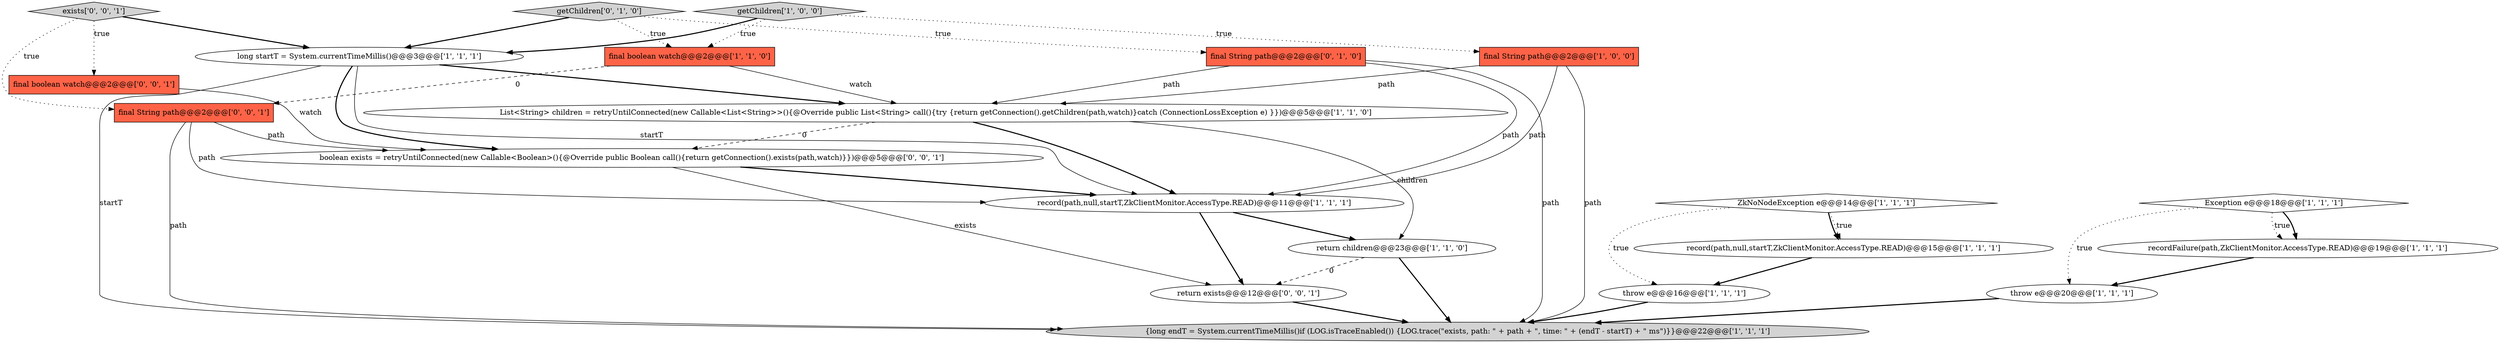 digraph {
16 [style = filled, label = "exists['0', '0', '1']", fillcolor = lightgray, shape = diamond image = "AAA0AAABBB3BBB"];
4 [style = filled, label = "record(path,null,startT,ZkClientMonitor.AccessType.READ)@@@11@@@['1', '1', '1']", fillcolor = white, shape = ellipse image = "AAA0AAABBB1BBB"];
10 [style = filled, label = "long startT = System.currentTimeMillis()@@@3@@@['1', '1', '1']", fillcolor = white, shape = ellipse image = "AAA0AAABBB1BBB"];
14 [style = filled, label = "final String path@@@2@@@['0', '1', '0']", fillcolor = tomato, shape = box image = "AAA0AAABBB2BBB"];
3 [style = filled, label = "record(path,null,startT,ZkClientMonitor.AccessType.READ)@@@15@@@['1', '1', '1']", fillcolor = white, shape = ellipse image = "AAA0AAABBB1BBB"];
9 [style = filled, label = "return children@@@23@@@['1', '1', '0']", fillcolor = white, shape = ellipse image = "AAA0AAABBB1BBB"];
2 [style = filled, label = "recordFailure(path,ZkClientMonitor.AccessType.READ)@@@19@@@['1', '1', '1']", fillcolor = white, shape = ellipse image = "AAA0AAABBB1BBB"];
17 [style = filled, label = "boolean exists = retryUntilConnected(new Callable<Boolean>(){@Override public Boolean call(){return getConnection().exists(path,watch)}})@@@5@@@['0', '0', '1']", fillcolor = white, shape = ellipse image = "AAA0AAABBB3BBB"];
6 [style = filled, label = "getChildren['1', '0', '0']", fillcolor = lightgray, shape = diamond image = "AAA0AAABBB1BBB"];
5 [style = filled, label = "final String path@@@2@@@['1', '0', '0']", fillcolor = tomato, shape = box image = "AAA0AAABBB1BBB"];
15 [style = filled, label = "getChildren['0', '1', '0']", fillcolor = lightgray, shape = diamond image = "AAA0AAABBB2BBB"];
8 [style = filled, label = "{long endT = System.currentTimeMillis()if (LOG.isTraceEnabled()) {LOG.trace(\"exists, path: \" + path + \", time: \" + (endT - startT) + \" ms\")}}@@@22@@@['1', '1', '1']", fillcolor = lightgray, shape = ellipse image = "AAA0AAABBB1BBB"];
20 [style = filled, label = "return exists@@@12@@@['0', '0', '1']", fillcolor = white, shape = ellipse image = "AAA0AAABBB3BBB"];
13 [style = filled, label = "final boolean watch@@@2@@@['1', '1', '0']", fillcolor = tomato, shape = box image = "AAA0AAABBB1BBB"];
18 [style = filled, label = "final boolean watch@@@2@@@['0', '0', '1']", fillcolor = tomato, shape = box image = "AAA0AAABBB3BBB"];
0 [style = filled, label = "List<String> children = retryUntilConnected(new Callable<List<String>>(){@Override public List<String> call(){try {return getConnection().getChildren(path,watch)}catch (ConnectionLossException e) }})@@@5@@@['1', '1', '0']", fillcolor = white, shape = ellipse image = "AAA0AAABBB1BBB"];
11 [style = filled, label = "throw e@@@16@@@['1', '1', '1']", fillcolor = white, shape = ellipse image = "AAA0AAABBB1BBB"];
19 [style = filled, label = "final String path@@@2@@@['0', '0', '1']", fillcolor = tomato, shape = box image = "AAA0AAABBB3BBB"];
1 [style = filled, label = "throw e@@@20@@@['1', '1', '1']", fillcolor = white, shape = ellipse image = "AAA0AAABBB1BBB"];
7 [style = filled, label = "Exception e@@@18@@@['1', '1', '1']", fillcolor = white, shape = diamond image = "AAA0AAABBB1BBB"];
12 [style = filled, label = "ZkNoNodeException e@@@14@@@['1', '1', '1']", fillcolor = white, shape = diamond image = "AAA0AAABBB1BBB"];
19->17 [style = solid, label="path"];
7->2 [style = dotted, label="true"];
5->8 [style = solid, label="path"];
3->11 [style = bold, label=""];
0->4 [style = bold, label=""];
15->13 [style = dotted, label="true"];
13->0 [style = solid, label="watch"];
10->17 [style = bold, label=""];
18->17 [style = solid, label="watch"];
12->11 [style = dotted, label="true"];
14->8 [style = solid, label="path"];
10->4 [style = solid, label="startT"];
1->8 [style = bold, label=""];
16->18 [style = dotted, label="true"];
19->8 [style = solid, label="path"];
20->8 [style = bold, label=""];
13->19 [style = dashed, label="0"];
7->1 [style = dotted, label="true"];
14->4 [style = solid, label="path"];
5->0 [style = solid, label="path"];
4->20 [style = bold, label=""];
16->10 [style = bold, label=""];
6->10 [style = bold, label=""];
17->4 [style = bold, label=""];
6->13 [style = dotted, label="true"];
6->5 [style = dotted, label="true"];
5->4 [style = solid, label="path"];
11->8 [style = bold, label=""];
12->3 [style = bold, label=""];
4->9 [style = bold, label=""];
2->1 [style = bold, label=""];
0->17 [style = dashed, label="0"];
9->20 [style = dashed, label="0"];
17->20 [style = solid, label="exists"];
0->9 [style = solid, label="children"];
14->0 [style = solid, label="path"];
9->8 [style = bold, label=""];
15->14 [style = dotted, label="true"];
10->8 [style = solid, label="startT"];
15->10 [style = bold, label=""];
19->4 [style = solid, label="path"];
10->0 [style = bold, label=""];
12->3 [style = dotted, label="true"];
16->19 [style = dotted, label="true"];
7->2 [style = bold, label=""];
}
